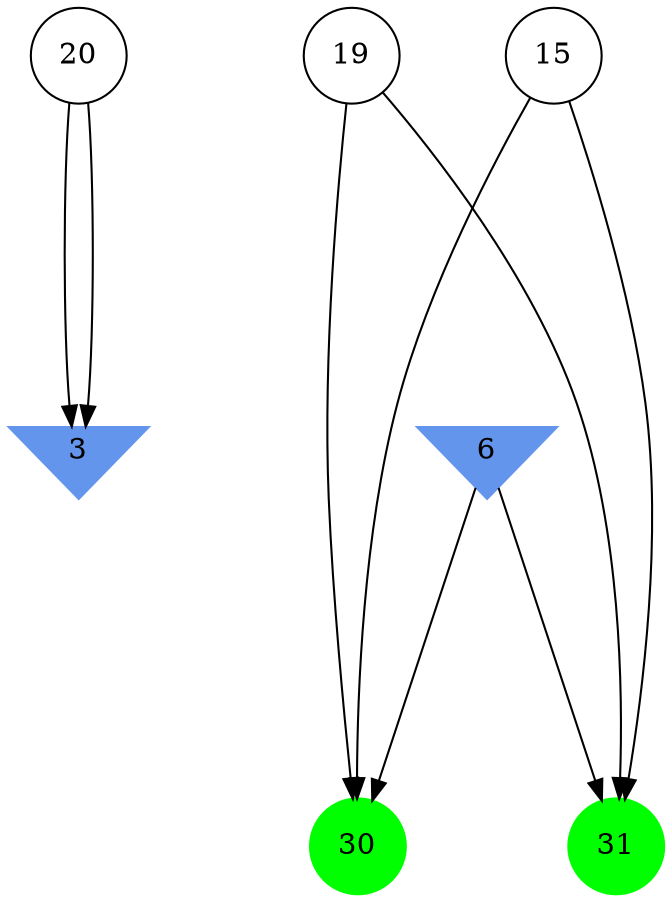 digraph brain {
	ranksep=2.0;
	3 [shape=invtriangle,style=filled,color=cornflowerblue];
	6 [shape=invtriangle,style=filled,color=cornflowerblue];
	15 [shape=circle,color=black];
	19 [shape=circle,color=black];
	20 [shape=circle,color=black];
	30 [shape=circle,style=filled,color=green];
	31 [shape=circle,style=filled,color=green];
	20	->	3;
	20	->	3;
	6	->	31;
	6	->	30;
	15	->	31;
	15	->	30;
	19	->	31;
	19	->	30;
	{ rank=same; 3; 6; }
	{ rank=same; 15; 19; 20; }
	{ rank=same; 30; 31; }
}
